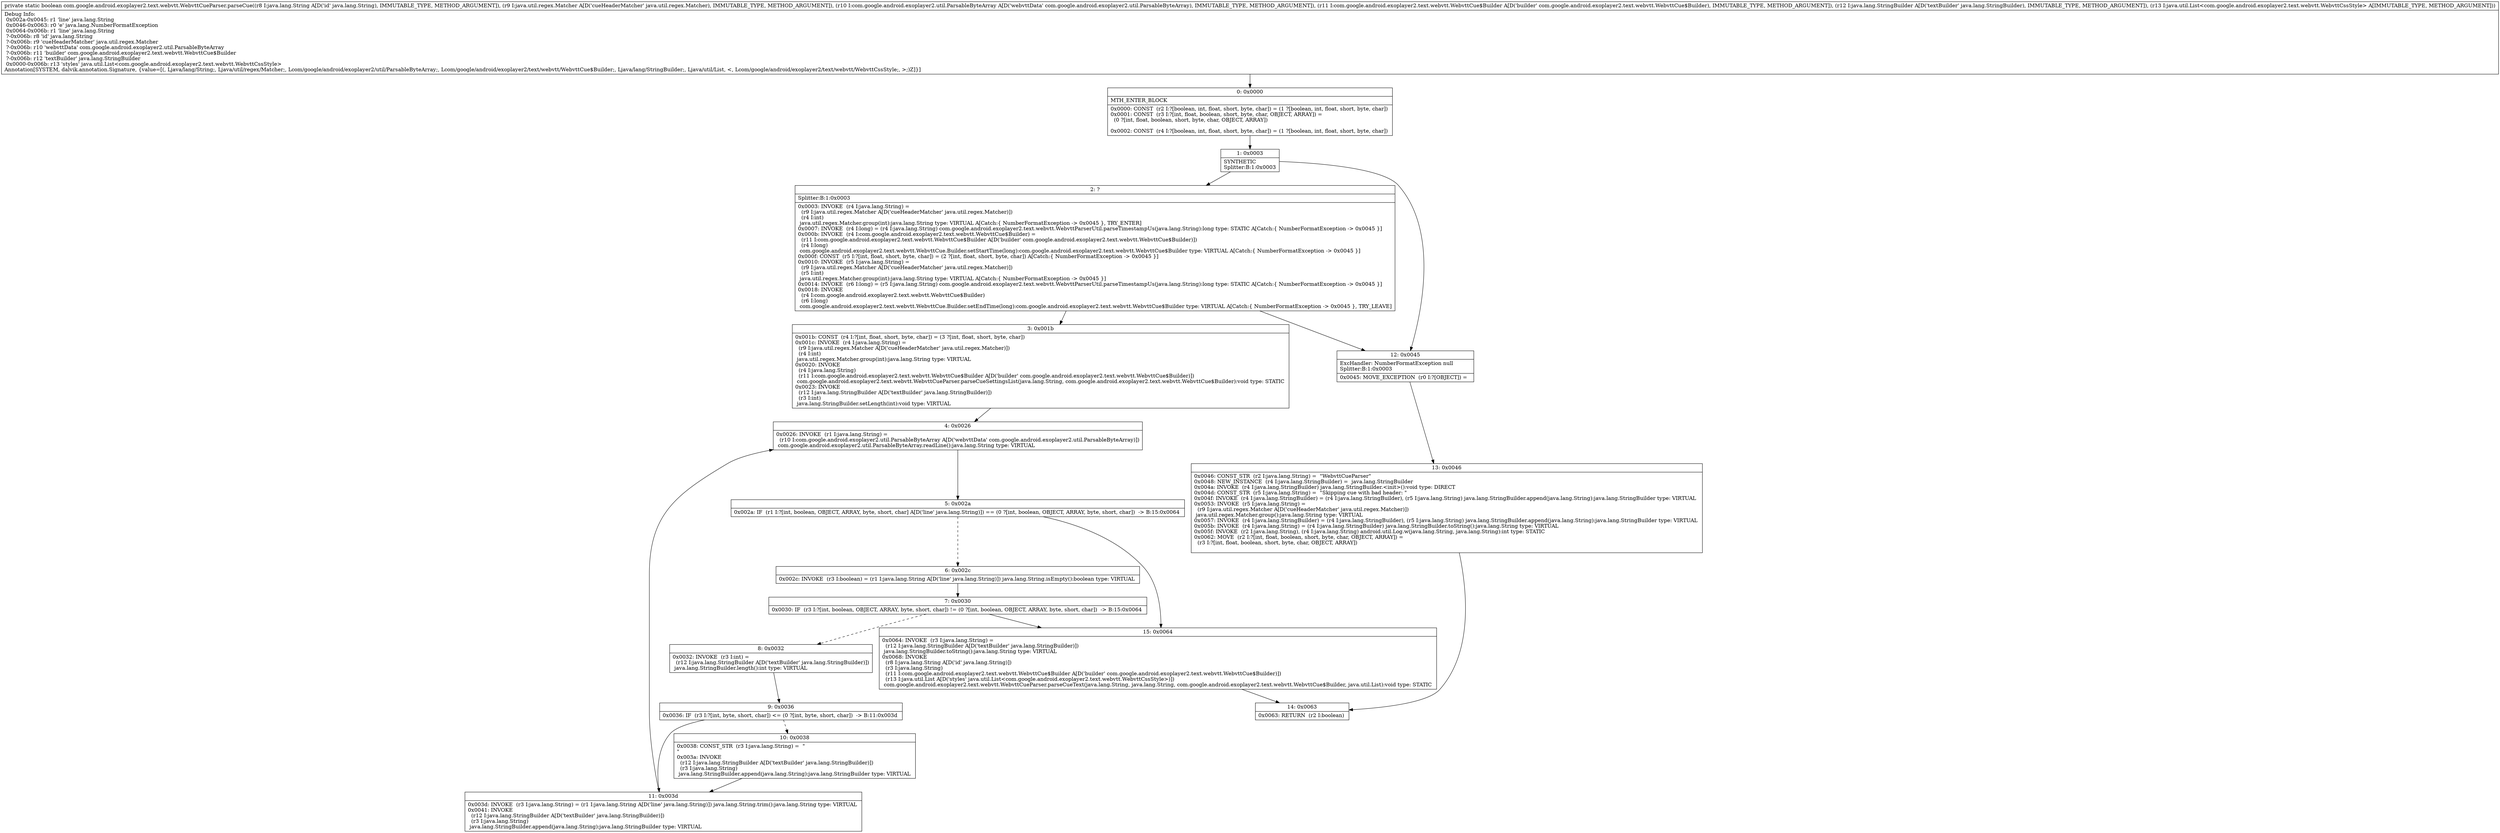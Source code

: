 digraph "CFG forcom.google.android.exoplayer2.text.webvtt.WebvttCueParser.parseCue(Ljava\/lang\/String;Ljava\/util\/regex\/Matcher;Lcom\/google\/android\/exoplayer2\/util\/ParsableByteArray;Lcom\/google\/android\/exoplayer2\/text\/webvtt\/WebvttCue$Builder;Ljava\/lang\/StringBuilder;Ljava\/util\/List;)Z" {
Node_0 [shape=record,label="{0\:\ 0x0000|MTH_ENTER_BLOCK\l|0x0000: CONST  (r2 I:?[boolean, int, float, short, byte, char]) = (1 ?[boolean, int, float, short, byte, char]) \l0x0001: CONST  (r3 I:?[int, float, boolean, short, byte, char, OBJECT, ARRAY]) = \l  (0 ?[int, float, boolean, short, byte, char, OBJECT, ARRAY])\l \l0x0002: CONST  (r4 I:?[boolean, int, float, short, byte, char]) = (1 ?[boolean, int, float, short, byte, char]) \l}"];
Node_1 [shape=record,label="{1\:\ 0x0003|SYNTHETIC\lSplitter:B:1:0x0003\l}"];
Node_2 [shape=record,label="{2\:\ ?|Splitter:B:1:0x0003\l|0x0003: INVOKE  (r4 I:java.lang.String) = \l  (r9 I:java.util.regex.Matcher A[D('cueHeaderMatcher' java.util.regex.Matcher)])\l  (r4 I:int)\l java.util.regex.Matcher.group(int):java.lang.String type: VIRTUAL A[Catch:\{ NumberFormatException \-\> 0x0045 \}, TRY_ENTER]\l0x0007: INVOKE  (r4 I:long) = (r4 I:java.lang.String) com.google.android.exoplayer2.text.webvtt.WebvttParserUtil.parseTimestampUs(java.lang.String):long type: STATIC A[Catch:\{ NumberFormatException \-\> 0x0045 \}]\l0x000b: INVOKE  (r4 I:com.google.android.exoplayer2.text.webvtt.WebvttCue$Builder) = \l  (r11 I:com.google.android.exoplayer2.text.webvtt.WebvttCue$Builder A[D('builder' com.google.android.exoplayer2.text.webvtt.WebvttCue$Builder)])\l  (r4 I:long)\l com.google.android.exoplayer2.text.webvtt.WebvttCue.Builder.setStartTime(long):com.google.android.exoplayer2.text.webvtt.WebvttCue$Builder type: VIRTUAL A[Catch:\{ NumberFormatException \-\> 0x0045 \}]\l0x000f: CONST  (r5 I:?[int, float, short, byte, char]) = (2 ?[int, float, short, byte, char]) A[Catch:\{ NumberFormatException \-\> 0x0045 \}]\l0x0010: INVOKE  (r5 I:java.lang.String) = \l  (r9 I:java.util.regex.Matcher A[D('cueHeaderMatcher' java.util.regex.Matcher)])\l  (r5 I:int)\l java.util.regex.Matcher.group(int):java.lang.String type: VIRTUAL A[Catch:\{ NumberFormatException \-\> 0x0045 \}]\l0x0014: INVOKE  (r6 I:long) = (r5 I:java.lang.String) com.google.android.exoplayer2.text.webvtt.WebvttParserUtil.parseTimestampUs(java.lang.String):long type: STATIC A[Catch:\{ NumberFormatException \-\> 0x0045 \}]\l0x0018: INVOKE  \l  (r4 I:com.google.android.exoplayer2.text.webvtt.WebvttCue$Builder)\l  (r6 I:long)\l com.google.android.exoplayer2.text.webvtt.WebvttCue.Builder.setEndTime(long):com.google.android.exoplayer2.text.webvtt.WebvttCue$Builder type: VIRTUAL A[Catch:\{ NumberFormatException \-\> 0x0045 \}, TRY_LEAVE]\l}"];
Node_3 [shape=record,label="{3\:\ 0x001b|0x001b: CONST  (r4 I:?[int, float, short, byte, char]) = (3 ?[int, float, short, byte, char]) \l0x001c: INVOKE  (r4 I:java.lang.String) = \l  (r9 I:java.util.regex.Matcher A[D('cueHeaderMatcher' java.util.regex.Matcher)])\l  (r4 I:int)\l java.util.regex.Matcher.group(int):java.lang.String type: VIRTUAL \l0x0020: INVOKE  \l  (r4 I:java.lang.String)\l  (r11 I:com.google.android.exoplayer2.text.webvtt.WebvttCue$Builder A[D('builder' com.google.android.exoplayer2.text.webvtt.WebvttCue$Builder)])\l com.google.android.exoplayer2.text.webvtt.WebvttCueParser.parseCueSettingsList(java.lang.String, com.google.android.exoplayer2.text.webvtt.WebvttCue$Builder):void type: STATIC \l0x0023: INVOKE  \l  (r12 I:java.lang.StringBuilder A[D('textBuilder' java.lang.StringBuilder)])\l  (r3 I:int)\l java.lang.StringBuilder.setLength(int):void type: VIRTUAL \l}"];
Node_4 [shape=record,label="{4\:\ 0x0026|0x0026: INVOKE  (r1 I:java.lang.String) = \l  (r10 I:com.google.android.exoplayer2.util.ParsableByteArray A[D('webvttData' com.google.android.exoplayer2.util.ParsableByteArray)])\l com.google.android.exoplayer2.util.ParsableByteArray.readLine():java.lang.String type: VIRTUAL \l}"];
Node_5 [shape=record,label="{5\:\ 0x002a|0x002a: IF  (r1 I:?[int, boolean, OBJECT, ARRAY, byte, short, char] A[D('line' java.lang.String)]) == (0 ?[int, boolean, OBJECT, ARRAY, byte, short, char])  \-\> B:15:0x0064 \l}"];
Node_6 [shape=record,label="{6\:\ 0x002c|0x002c: INVOKE  (r3 I:boolean) = (r1 I:java.lang.String A[D('line' java.lang.String)]) java.lang.String.isEmpty():boolean type: VIRTUAL \l}"];
Node_7 [shape=record,label="{7\:\ 0x0030|0x0030: IF  (r3 I:?[int, boolean, OBJECT, ARRAY, byte, short, char]) != (0 ?[int, boolean, OBJECT, ARRAY, byte, short, char])  \-\> B:15:0x0064 \l}"];
Node_8 [shape=record,label="{8\:\ 0x0032|0x0032: INVOKE  (r3 I:int) = \l  (r12 I:java.lang.StringBuilder A[D('textBuilder' java.lang.StringBuilder)])\l java.lang.StringBuilder.length():int type: VIRTUAL \l}"];
Node_9 [shape=record,label="{9\:\ 0x0036|0x0036: IF  (r3 I:?[int, byte, short, char]) \<= (0 ?[int, byte, short, char])  \-\> B:11:0x003d \l}"];
Node_10 [shape=record,label="{10\:\ 0x0038|0x0038: CONST_STR  (r3 I:java.lang.String) =  \"\l\" \l0x003a: INVOKE  \l  (r12 I:java.lang.StringBuilder A[D('textBuilder' java.lang.StringBuilder)])\l  (r3 I:java.lang.String)\l java.lang.StringBuilder.append(java.lang.String):java.lang.StringBuilder type: VIRTUAL \l}"];
Node_11 [shape=record,label="{11\:\ 0x003d|0x003d: INVOKE  (r3 I:java.lang.String) = (r1 I:java.lang.String A[D('line' java.lang.String)]) java.lang.String.trim():java.lang.String type: VIRTUAL \l0x0041: INVOKE  \l  (r12 I:java.lang.StringBuilder A[D('textBuilder' java.lang.StringBuilder)])\l  (r3 I:java.lang.String)\l java.lang.StringBuilder.append(java.lang.String):java.lang.StringBuilder type: VIRTUAL \l}"];
Node_12 [shape=record,label="{12\:\ 0x0045|ExcHandler: NumberFormatException null\lSplitter:B:1:0x0003\l|0x0045: MOVE_EXCEPTION  (r0 I:?[OBJECT]) =  \l}"];
Node_13 [shape=record,label="{13\:\ 0x0046|0x0046: CONST_STR  (r2 I:java.lang.String) =  \"WebvttCueParser\" \l0x0048: NEW_INSTANCE  (r4 I:java.lang.StringBuilder) =  java.lang.StringBuilder \l0x004a: INVOKE  (r4 I:java.lang.StringBuilder) java.lang.StringBuilder.\<init\>():void type: DIRECT \l0x004d: CONST_STR  (r5 I:java.lang.String) =  \"Skipping cue with bad header: \" \l0x004f: INVOKE  (r4 I:java.lang.StringBuilder) = (r4 I:java.lang.StringBuilder), (r5 I:java.lang.String) java.lang.StringBuilder.append(java.lang.String):java.lang.StringBuilder type: VIRTUAL \l0x0053: INVOKE  (r5 I:java.lang.String) = \l  (r9 I:java.util.regex.Matcher A[D('cueHeaderMatcher' java.util.regex.Matcher)])\l java.util.regex.Matcher.group():java.lang.String type: VIRTUAL \l0x0057: INVOKE  (r4 I:java.lang.StringBuilder) = (r4 I:java.lang.StringBuilder), (r5 I:java.lang.String) java.lang.StringBuilder.append(java.lang.String):java.lang.StringBuilder type: VIRTUAL \l0x005b: INVOKE  (r4 I:java.lang.String) = (r4 I:java.lang.StringBuilder) java.lang.StringBuilder.toString():java.lang.String type: VIRTUAL \l0x005f: INVOKE  (r2 I:java.lang.String), (r4 I:java.lang.String) android.util.Log.w(java.lang.String, java.lang.String):int type: STATIC \l0x0062: MOVE  (r2 I:?[int, float, boolean, short, byte, char, OBJECT, ARRAY]) = \l  (r3 I:?[int, float, boolean, short, byte, char, OBJECT, ARRAY])\l \l}"];
Node_14 [shape=record,label="{14\:\ 0x0063|0x0063: RETURN  (r2 I:boolean) \l}"];
Node_15 [shape=record,label="{15\:\ 0x0064|0x0064: INVOKE  (r3 I:java.lang.String) = \l  (r12 I:java.lang.StringBuilder A[D('textBuilder' java.lang.StringBuilder)])\l java.lang.StringBuilder.toString():java.lang.String type: VIRTUAL \l0x0068: INVOKE  \l  (r8 I:java.lang.String A[D('id' java.lang.String)])\l  (r3 I:java.lang.String)\l  (r11 I:com.google.android.exoplayer2.text.webvtt.WebvttCue$Builder A[D('builder' com.google.android.exoplayer2.text.webvtt.WebvttCue$Builder)])\l  (r13 I:java.util.List A[D('styles' java.util.List\<com.google.android.exoplayer2.text.webvtt.WebvttCssStyle\>)])\l com.google.android.exoplayer2.text.webvtt.WebvttCueParser.parseCueText(java.lang.String, java.lang.String, com.google.android.exoplayer2.text.webvtt.WebvttCue$Builder, java.util.List):void type: STATIC \l}"];
MethodNode[shape=record,label="{private static boolean com.google.android.exoplayer2.text.webvtt.WebvttCueParser.parseCue((r8 I:java.lang.String A[D('id' java.lang.String), IMMUTABLE_TYPE, METHOD_ARGUMENT]), (r9 I:java.util.regex.Matcher A[D('cueHeaderMatcher' java.util.regex.Matcher), IMMUTABLE_TYPE, METHOD_ARGUMENT]), (r10 I:com.google.android.exoplayer2.util.ParsableByteArray A[D('webvttData' com.google.android.exoplayer2.util.ParsableByteArray), IMMUTABLE_TYPE, METHOD_ARGUMENT]), (r11 I:com.google.android.exoplayer2.text.webvtt.WebvttCue$Builder A[D('builder' com.google.android.exoplayer2.text.webvtt.WebvttCue$Builder), IMMUTABLE_TYPE, METHOD_ARGUMENT]), (r12 I:java.lang.StringBuilder A[D('textBuilder' java.lang.StringBuilder), IMMUTABLE_TYPE, METHOD_ARGUMENT]), (r13 I:java.util.List\<com.google.android.exoplayer2.text.webvtt.WebvttCssStyle\> A[IMMUTABLE_TYPE, METHOD_ARGUMENT]))  | Debug Info:\l  0x002a\-0x0045: r1 'line' java.lang.String\l  0x0046\-0x0063: r0 'e' java.lang.NumberFormatException\l  0x0064\-0x006b: r1 'line' java.lang.String\l  ?\-0x006b: r8 'id' java.lang.String\l  ?\-0x006b: r9 'cueHeaderMatcher' java.util.regex.Matcher\l  ?\-0x006b: r10 'webvttData' com.google.android.exoplayer2.util.ParsableByteArray\l  ?\-0x006b: r11 'builder' com.google.android.exoplayer2.text.webvtt.WebvttCue$Builder\l  ?\-0x006b: r12 'textBuilder' java.lang.StringBuilder\l  0x0000\-0x006b: r13 'styles' java.util.List\<com.google.android.exoplayer2.text.webvtt.WebvttCssStyle\>\lAnnotation[SYSTEM, dalvik.annotation.Signature, \{value=[(, Ljava\/lang\/String;, Ljava\/util\/regex\/Matcher;, Lcom\/google\/android\/exoplayer2\/util\/ParsableByteArray;, Lcom\/google\/android\/exoplayer2\/text\/webvtt\/WebvttCue$Builder;, Ljava\/lang\/StringBuilder;, Ljava\/util\/List, \<, Lcom\/google\/android\/exoplayer2\/text\/webvtt\/WebvttCssStyle;, \>;)Z]\}]\l}"];
MethodNode -> Node_0;
Node_0 -> Node_1;
Node_1 -> Node_2;
Node_1 -> Node_12;
Node_2 -> Node_3;
Node_2 -> Node_12;
Node_3 -> Node_4;
Node_4 -> Node_5;
Node_5 -> Node_6[style=dashed];
Node_5 -> Node_15;
Node_6 -> Node_7;
Node_7 -> Node_8[style=dashed];
Node_7 -> Node_15;
Node_8 -> Node_9;
Node_9 -> Node_10[style=dashed];
Node_9 -> Node_11;
Node_10 -> Node_11;
Node_11 -> Node_4;
Node_12 -> Node_13;
Node_13 -> Node_14;
Node_15 -> Node_14;
}

